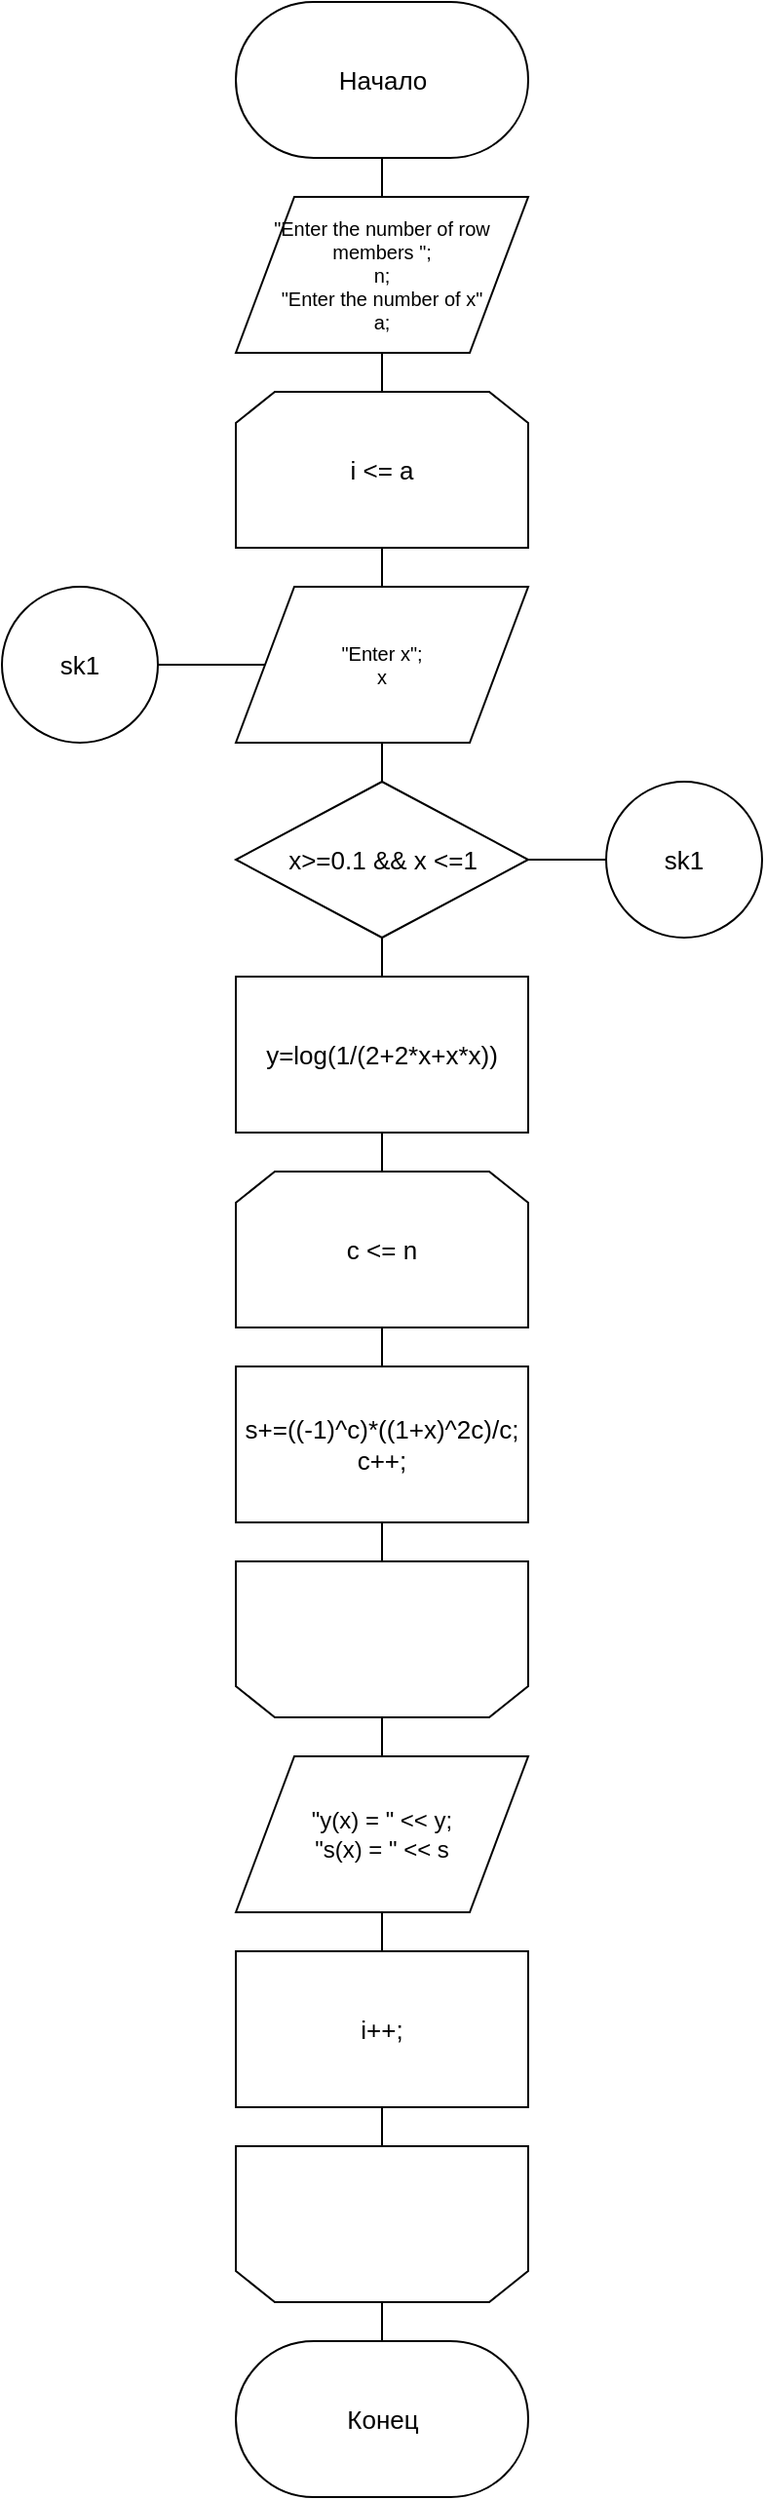 <mxfile version="11.3.0" type="device" pages="1"><diagram id="ZgiARVd_3t1zN_NgxK57" name="Page-1"><mxGraphModel dx="842" dy="483" grid="1" gridSize="10" guides="1" tooltips="1" connect="1" arrows="1" fold="1" page="1" pageScale="1" pageWidth="1169" pageHeight="1654" math="0" shadow="0"><root><mxCell id="0"/><mxCell id="1" parent="0"/><mxCell id="p7t_9dJMDV5YU_fPk538-1" value="Начало" style="html=1;dashed=0;whitespace=wrap;shape=mxgraph.dfd.start;fontSize=13;" vertex="1" parent="1"><mxGeometry x="280" y="40" width="150" height="80" as="geometry"/></mxCell><mxCell id="p7t_9dJMDV5YU_fPk538-5" value="&quot;Enter the number of row members &quot;;&lt;br&gt;n;&lt;br&gt;&quot;Enter the number of x&quot;&lt;br&gt;a;" style="shape=parallelogram;perimeter=parallelogramPerimeter;whiteSpace=wrap;html=1;dashed=0;fontSize=10;" vertex="1" parent="1"><mxGeometry x="280" y="140" width="150" height="80" as="geometry"/></mxCell><mxCell id="p7t_9dJMDV5YU_fPk538-6" value="" style="endArrow=none;html=1;entryX=0.5;entryY=0.5;entryDx=0;entryDy=40;entryPerimeter=0;exitX=0.5;exitY=0;exitDx=0;exitDy=0;" edge="1" parent="1" source="p7t_9dJMDV5YU_fPk538-5" target="p7t_9dJMDV5YU_fPk538-1"><mxGeometry width="50" height="50" relative="1" as="geometry"><mxPoint x="220" y="180" as="sourcePoint"/><mxPoint x="270" y="130" as="targetPoint"/></mxGeometry></mxCell><mxCell id="p7t_9dJMDV5YU_fPk538-7" value="i &amp;lt;= a" style="shape=loopLimit;whiteSpace=wrap;html=1;fontSize=13;" vertex="1" parent="1"><mxGeometry x="280" y="240" width="150" height="80" as="geometry"/></mxCell><mxCell id="p7t_9dJMDV5YU_fPk538-8" value="" style="endArrow=none;html=1;fontSize=10;entryX=0.5;entryY=1;entryDx=0;entryDy=0;exitX=0.5;exitY=0;exitDx=0;exitDy=0;" edge="1" parent="1" source="p7t_9dJMDV5YU_fPk538-7" target="p7t_9dJMDV5YU_fPk538-5"><mxGeometry width="50" height="50" relative="1" as="geometry"><mxPoint x="200" y="300" as="sourcePoint"/><mxPoint x="250" y="250" as="targetPoint"/></mxGeometry></mxCell><mxCell id="p7t_9dJMDV5YU_fPk538-9" value="" style="shape=loopLimit;whiteSpace=wrap;html=1;fontSize=10;direction=west;rotation=0;" vertex="1" parent="1"><mxGeometry x="280" y="1140" width="150" height="80" as="geometry"/></mxCell><mxCell id="p7t_9dJMDV5YU_fPk538-10" value="&quot;Enter x&quot;;&lt;br&gt;x" style="shape=parallelogram;perimeter=parallelogramPerimeter;whiteSpace=wrap;html=1;dashed=0;fontSize=10;" vertex="1" parent="1"><mxGeometry x="280" y="340" width="150" height="80" as="geometry"/></mxCell><mxCell id="p7t_9dJMDV5YU_fPk538-11" value="" style="endArrow=none;html=1;fontSize=13;entryX=0.5;entryY=1;entryDx=0;entryDy=0;exitX=0.5;exitY=0;exitDx=0;exitDy=0;" edge="1" parent="1" source="p7t_9dJMDV5YU_fPk538-10" target="p7t_9dJMDV5YU_fPk538-7"><mxGeometry width="50" height="50" relative="1" as="geometry"><mxPoint x="220" y="390" as="sourcePoint"/><mxPoint x="270" y="340" as="targetPoint"/></mxGeometry></mxCell><mxCell id="p7t_9dJMDV5YU_fPk538-12" value="x&amp;gt;=0.1 &amp;amp;&amp;amp; x &amp;lt;=1" style="shape=rhombus;html=1;dashed=0;whitespace=wrap;perimeter=rhombusPerimeter;fontSize=13;" vertex="1" parent="1"><mxGeometry x="280" y="440" width="150" height="80" as="geometry"/></mxCell><mxCell id="p7t_9dJMDV5YU_fPk538-15" value="" style="endArrow=none;html=1;fontSize=13;entryX=0.5;entryY=1;entryDx=0;entryDy=0;exitX=0.5;exitY=0;exitDx=0;exitDy=0;" edge="1" parent="1" source="p7t_9dJMDV5YU_fPk538-12" target="p7t_9dJMDV5YU_fPk538-10"><mxGeometry width="50" height="50" relative="1" as="geometry"><mxPoint x="220" y="490" as="sourcePoint"/><mxPoint x="270" y="440" as="targetPoint"/></mxGeometry></mxCell><mxCell id="p7t_9dJMDV5YU_fPk538-16" value="y=log(1/(2+2*x+x*x))" style="rounded=0;whiteSpace=wrap;html=1;fontSize=13;" vertex="1" parent="1"><mxGeometry x="280" y="540" width="150" height="80" as="geometry"/></mxCell><mxCell id="p7t_9dJMDV5YU_fPk538-17" value="" style="endArrow=none;html=1;fontSize=13;entryX=0.5;entryY=1;entryDx=0;entryDy=0;exitX=0.5;exitY=0;exitDx=0;exitDy=0;" edge="1" parent="1" source="p7t_9dJMDV5YU_fPk538-16" target="p7t_9dJMDV5YU_fPk538-12"><mxGeometry width="50" height="50" relative="1" as="geometry"><mxPoint x="200" y="570" as="sourcePoint"/><mxPoint x="250" y="520" as="targetPoint"/></mxGeometry></mxCell><mxCell id="p7t_9dJMDV5YU_fPk538-18" value="sk1" style="ellipse;whiteSpace=wrap;html=1;aspect=fixed;fontSize=13;" vertex="1" parent="1"><mxGeometry x="470" y="440" width="80" height="80" as="geometry"/></mxCell><mxCell id="p7t_9dJMDV5YU_fPk538-19" value="" style="endArrow=none;html=1;fontSize=13;entryX=1;entryY=0.5;entryDx=0;entryDy=0;exitX=0;exitY=0.5;exitDx=0;exitDy=0;" edge="1" parent="1" source="p7t_9dJMDV5YU_fPk538-18" target="p7t_9dJMDV5YU_fPk538-12"><mxGeometry width="50" height="50" relative="1" as="geometry"><mxPoint x="200" y="560" as="sourcePoint"/><mxPoint x="250" y="510" as="targetPoint"/></mxGeometry></mxCell><mxCell id="p7t_9dJMDV5YU_fPk538-20" value="sk1" style="ellipse;whiteSpace=wrap;html=1;aspect=fixed;fontSize=13;" vertex="1" parent="1"><mxGeometry x="160" y="340" width="80" height="80" as="geometry"/></mxCell><mxCell id="p7t_9dJMDV5YU_fPk538-21" value="" style="endArrow=none;html=1;fontSize=13;entryX=0;entryY=0.5;entryDx=0;entryDy=0;" edge="1" parent="1" source="p7t_9dJMDV5YU_fPk538-20" target="p7t_9dJMDV5YU_fPk538-10"><mxGeometry width="50" height="50" relative="1" as="geometry"><mxPoint x="130" y="500" as="sourcePoint"/><mxPoint x="180" y="450" as="targetPoint"/></mxGeometry></mxCell><mxCell id="p7t_9dJMDV5YU_fPk538-22" value="c &amp;lt;= n" style="shape=loopLimit;whiteSpace=wrap;html=1;fontSize=13;" vertex="1" parent="1"><mxGeometry x="280" y="640" width="150" height="80" as="geometry"/></mxCell><mxCell id="p7t_9dJMDV5YU_fPk538-23" value="" style="endArrow=none;html=1;fontSize=13;entryX=0.5;entryY=1;entryDx=0;entryDy=0;exitX=0.5;exitY=0;exitDx=0;exitDy=0;" edge="1" parent="1" source="p7t_9dJMDV5YU_fPk538-22" target="p7t_9dJMDV5YU_fPk538-16"><mxGeometry width="50" height="50" relative="1" as="geometry"><mxPoint x="220" y="660" as="sourcePoint"/><mxPoint x="270" y="610" as="targetPoint"/></mxGeometry></mxCell><mxCell id="p7t_9dJMDV5YU_fPk538-24" value="" style="shape=loopLimit;whiteSpace=wrap;html=1;fontSize=10;direction=west;rotation=0;" vertex="1" parent="1"><mxGeometry x="280" y="840" width="150" height="80" as="geometry"/></mxCell><mxCell id="p7t_9dJMDV5YU_fPk538-25" value="&lt;div&gt;s+=((-1)^c)*((1+x)^2c)/c;&lt;/div&gt;&lt;div&gt;&lt;span&gt;c++;&lt;/span&gt;&lt;/div&gt;" style="rounded=0;whiteSpace=wrap;html=1;fontSize=13;" vertex="1" parent="1"><mxGeometry x="280" y="740" width="150" height="80" as="geometry"/></mxCell><mxCell id="p7t_9dJMDV5YU_fPk538-26" value="" style="endArrow=none;html=1;fontSize=13;entryX=0.5;entryY=1;entryDx=0;entryDy=0;exitX=0.5;exitY=1;exitDx=0;exitDy=0;" edge="1" parent="1" source="p7t_9dJMDV5YU_fPk538-24" target="p7t_9dJMDV5YU_fPk538-25"><mxGeometry width="50" height="50" relative="1" as="geometry"><mxPoint x="190" y="890" as="sourcePoint"/><mxPoint x="240" y="840" as="targetPoint"/></mxGeometry></mxCell><mxCell id="p7t_9dJMDV5YU_fPk538-27" value="" style="endArrow=none;html=1;fontSize=13;entryX=0.5;entryY=1;entryDx=0;entryDy=0;exitX=0.5;exitY=0;exitDx=0;exitDy=0;" edge="1" parent="1" source="p7t_9dJMDV5YU_fPk538-25" target="p7t_9dJMDV5YU_fPk538-22"><mxGeometry width="50" height="50" relative="1" as="geometry"><mxPoint x="190" y="850" as="sourcePoint"/><mxPoint x="240" y="800" as="targetPoint"/></mxGeometry></mxCell><mxCell id="p7t_9dJMDV5YU_fPk538-28" value="&quot;y(x) = &quot; &amp;lt;&amp;lt; y;&lt;br style=&quot;font-size: 12px;&quot;&gt;&quot;s(x) = &quot; &amp;lt;&amp;lt; s" style="shape=parallelogram;perimeter=parallelogramPerimeter;whiteSpace=wrap;html=1;dashed=0;fontSize=12;" vertex="1" parent="1"><mxGeometry x="280" y="940" width="150" height="80" as="geometry"/></mxCell><mxCell id="p7t_9dJMDV5YU_fPk538-29" value="" style="endArrow=none;html=1;fontSize=13;entryX=0.5;entryY=0;entryDx=0;entryDy=0;exitX=0.5;exitY=0;exitDx=0;exitDy=0;" edge="1" parent="1" source="p7t_9dJMDV5YU_fPk538-28" target="p7t_9dJMDV5YU_fPk538-24"><mxGeometry width="50" height="50" relative="1" as="geometry"><mxPoint x="200" y="1010" as="sourcePoint"/><mxPoint x="250" y="960" as="targetPoint"/></mxGeometry></mxCell><mxCell id="p7t_9dJMDV5YU_fPk538-30" value="i++;" style="rounded=0;whiteSpace=wrap;html=1;fontSize=13;" vertex="1" parent="1"><mxGeometry x="280" y="1040" width="150" height="80" as="geometry"/></mxCell><mxCell id="p7t_9dJMDV5YU_fPk538-31" value="" style="endArrow=none;html=1;fontSize=12;entryX=0.5;entryY=1;entryDx=0;entryDy=0;exitX=0.5;exitY=0;exitDx=0;exitDy=0;" edge="1" parent="1" source="p7t_9dJMDV5YU_fPk538-30" target="p7t_9dJMDV5YU_fPk538-28"><mxGeometry width="50" height="50" relative="1" as="geometry"><mxPoint x="210" y="1100" as="sourcePoint"/><mxPoint x="260" y="1050" as="targetPoint"/></mxGeometry></mxCell><mxCell id="p7t_9dJMDV5YU_fPk538-32" value="" style="endArrow=none;html=1;fontSize=12;entryX=0.5;entryY=1;entryDx=0;entryDy=0;exitX=0.5;exitY=1;exitDx=0;exitDy=0;" edge="1" parent="1" source="p7t_9dJMDV5YU_fPk538-9" target="p7t_9dJMDV5YU_fPk538-30"><mxGeometry width="50" height="50" relative="1" as="geometry"><mxPoint x="180" y="1240" as="sourcePoint"/><mxPoint x="230" y="1190" as="targetPoint"/></mxGeometry></mxCell><mxCell id="p7t_9dJMDV5YU_fPk538-33" value="Конец" style="html=1;dashed=0;whitespace=wrap;shape=mxgraph.dfd.start;fontSize=13;" vertex="1" parent="1"><mxGeometry x="280" y="1240" width="150" height="80" as="geometry"/></mxCell><mxCell id="p7t_9dJMDV5YU_fPk538-34" value="" style="endArrow=none;html=1;fontSize=12;entryX=0.5;entryY=0;entryDx=0;entryDy=0;exitX=0.5;exitY=0.5;exitDx=0;exitDy=-40;exitPerimeter=0;" edge="1" parent="1" source="p7t_9dJMDV5YU_fPk538-33" target="p7t_9dJMDV5YU_fPk538-9"><mxGeometry width="50" height="50" relative="1" as="geometry"><mxPoint x="170" y="1340" as="sourcePoint"/><mxPoint x="220" y="1290" as="targetPoint"/></mxGeometry></mxCell></root></mxGraphModel></diagram></mxfile>